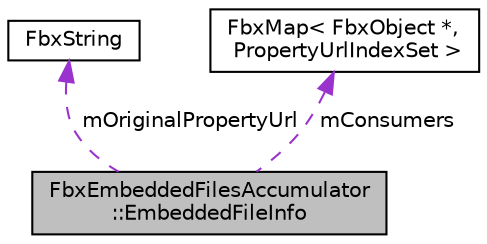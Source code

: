 digraph "FbxEmbeddedFilesAccumulator::EmbeddedFileInfo"
{
  edge [fontname="Helvetica",fontsize="10",labelfontname="Helvetica",labelfontsize="10"];
  node [fontname="Helvetica",fontsize="10",shape=record];
  Node1 [label="FbxEmbeddedFilesAccumulator\l::EmbeddedFileInfo",height=0.2,width=0.4,color="black", fillcolor="grey75", style="filled", fontcolor="black"];
  Node2 -> Node1 [dir="back",color="darkorchid3",fontsize="10",style="dashed",label=" mOriginalPropertyUrl" ,fontname="Helvetica"];
  Node2 [label="FbxString",height=0.2,width=0.4,color="black", fillcolor="white", style="filled",URL="$class_fbx_string.html"];
  Node3 -> Node1 [dir="back",color="darkorchid3",fontsize="10",style="dashed",label=" mConsumers" ,fontname="Helvetica"];
  Node3 [label="FbxMap\< FbxObject *,\l PropertyUrlIndexSet \>",height=0.2,width=0.4,color="black", fillcolor="white", style="filled",URL="$class_fbx_map.html"];
}
